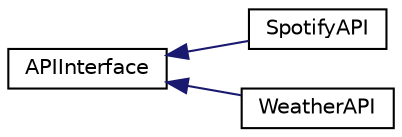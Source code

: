 digraph "Graphical Class Hierarchy"
{
 // LATEX_PDF_SIZE
  edge [fontname="Helvetica",fontsize="10",labelfontname="Helvetica",labelfontsize="10"];
  node [fontname="Helvetica",fontsize="10",shape=record];
  rankdir="LR";
  Node0 [label="APIInterface",height=0.2,width=0.4,color="black", fillcolor="white", style="filled",URL="$classAPIInterface.html",tooltip="Interface to define general API object Different types of API objects implement interface (evident by..."];
  Node0 -> Node1 [dir="back",color="midnightblue",fontsize="10",style="solid",fontname="Helvetica"];
  Node1 [label="SpotifyAPI",height=0.2,width=0.4,color="black", fillcolor="white", style="filled",URL="$classSpotifyAPI.html",tooltip="Class used to interface with Spotify API Class performs Spotify API authentication using a refresh to..."];
  Node0 -> Node2 [dir="back",color="midnightblue",fontsize="10",style="solid",fontname="Helvetica"];
  Node2 [label="WeatherAPI",height=0.2,width=0.4,color="black", fillcolor="white", style="filled",URL="$classWeatherAPI.html",tooltip="Class used to interface with Weather API Class performs API call to fetch recently weather data from ..."];
}
